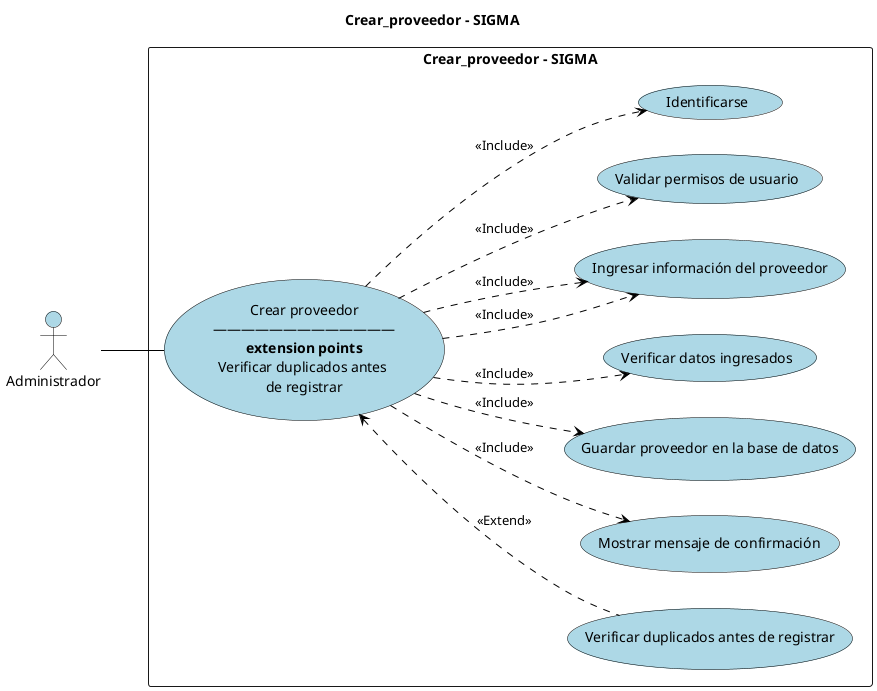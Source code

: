 @startuml CrearProveedor
title Crear_proveedor - SIGMA
left to right direction
skinparam backgroundColor White
skinparam usecase {
    BackgroundColor #ADD8E6
    BorderColor Black
    ArrowColor Black
}

actor Administrador

skinparam actor {
    BackgroundColor #ADD8E6
    BorderColor Black
    FontColor Black
}

rectangle "Crear_proveedor - SIGMA" {
    usecase "Crear proveedor\n―――――――――――――\n<b>extension points</b>\nVerificar duplicados antes \nde registrar" as CU
    usecase "Verificar duplicados antes de registrar" as VD
    usecase "Mostrar mensaje de confirmación" as MC
    usecase "Guardar proveedor en la base de datos" as GP
    usecase "Verificar datos ingresados" as VI
    usecase "Ingresar información del proveedor" as IP
    usecase "Validar permisos de usuario" as VP
    usecase "Identificarse" as ID
}

Administrador -- CU

CU ..> (ID) : <<Include>>
CU ..> (VP) : <<Include>>
CU ..> (IP) : <<Include>>
CU ..> (VI) : <<Include>>
CU ..> (GP) : <<Include>>
CU ..> (MC) : <<Include>>
CU ..> (IP) : <<Include>>
CU <.. (VD) : <<Extend>>

@enduml
